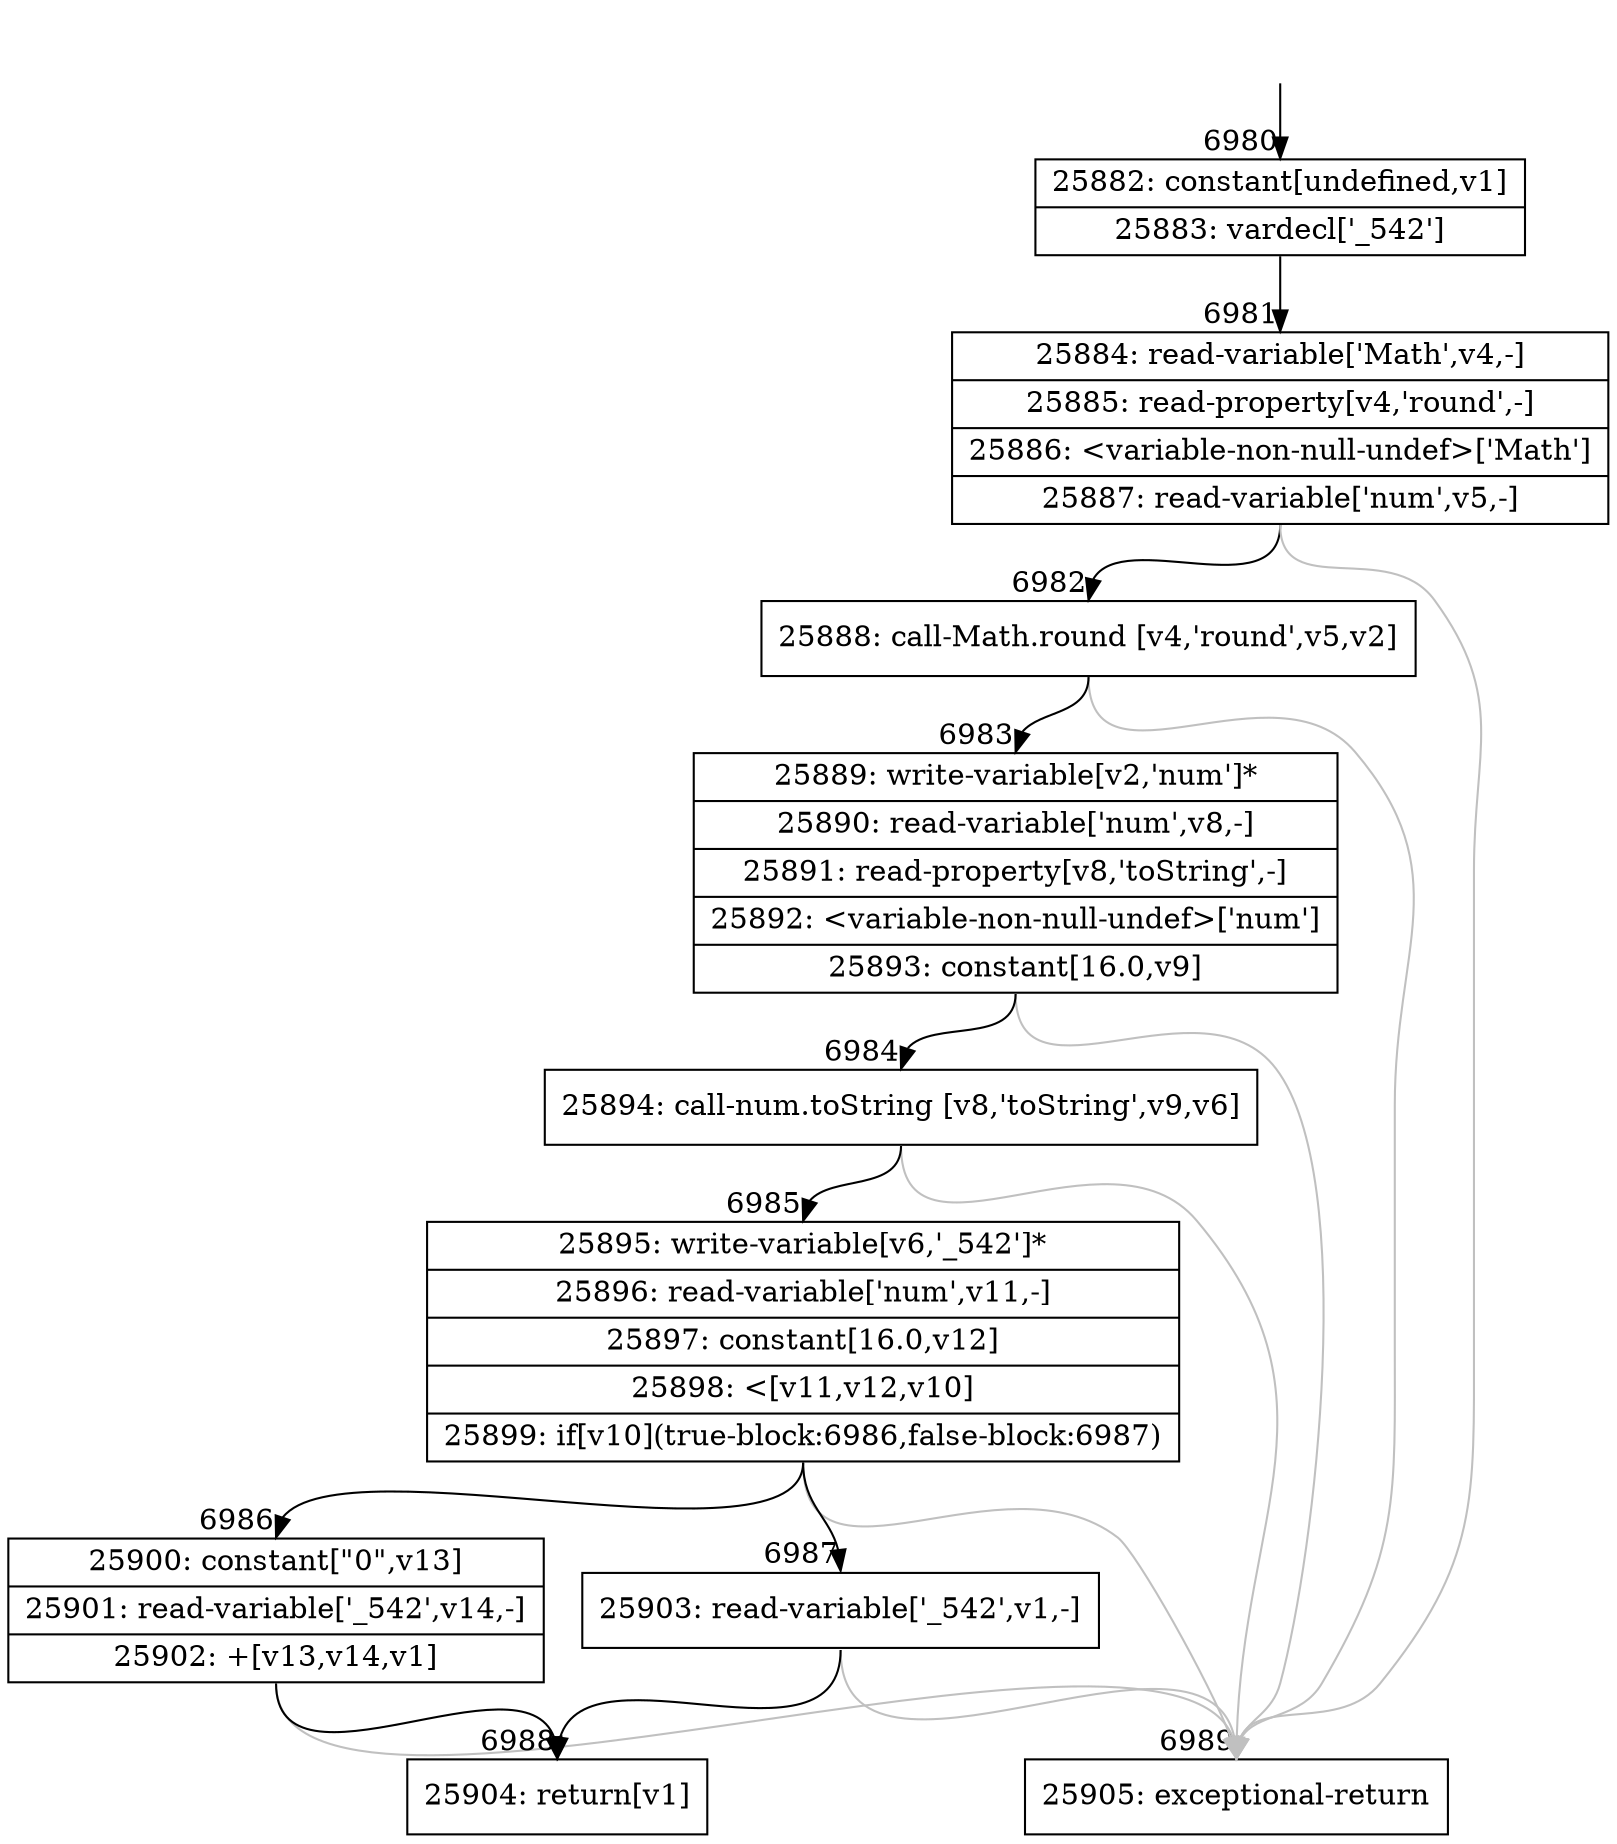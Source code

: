 digraph {
rankdir="TD"
BB_entry469[shape=none,label=""];
BB_entry469 -> BB6980 [tailport=s, headport=n, headlabel="    6980"]
BB6980 [shape=record label="{25882: constant[undefined,v1]|25883: vardecl['_542']}" ] 
BB6980 -> BB6981 [tailport=s, headport=n, headlabel="      6981"]
BB6981 [shape=record label="{25884: read-variable['Math',v4,-]|25885: read-property[v4,'round',-]|25886: \<variable-non-null-undef\>['Math']|25887: read-variable['num',v5,-]}" ] 
BB6981 -> BB6982 [tailport=s, headport=n, headlabel="      6982"]
BB6981 -> BB6989 [tailport=s, headport=n, color=gray, headlabel="      6989"]
BB6982 [shape=record label="{25888: call-Math.round [v4,'round',v5,v2]}" ] 
BB6982 -> BB6983 [tailport=s, headport=n, headlabel="      6983"]
BB6982 -> BB6989 [tailport=s, headport=n, color=gray]
BB6983 [shape=record label="{25889: write-variable[v2,'num']*|25890: read-variable['num',v8,-]|25891: read-property[v8,'toString',-]|25892: \<variable-non-null-undef\>['num']|25893: constant[16.0,v9]}" ] 
BB6983 -> BB6984 [tailport=s, headport=n, headlabel="      6984"]
BB6983 -> BB6989 [tailport=s, headport=n, color=gray]
BB6984 [shape=record label="{25894: call-num.toString [v8,'toString',v9,v6]}" ] 
BB6984 -> BB6985 [tailport=s, headport=n, headlabel="      6985"]
BB6984 -> BB6989 [tailport=s, headport=n, color=gray]
BB6985 [shape=record label="{25895: write-variable[v6,'_542']*|25896: read-variable['num',v11,-]|25897: constant[16.0,v12]|25898: \<[v11,v12,v10]|25899: if[v10](true-block:6986,false-block:6987)}" ] 
BB6985 -> BB6986 [tailport=s, headport=n, headlabel="      6986"]
BB6985 -> BB6987 [tailport=s, headport=n, headlabel="      6987"]
BB6985 -> BB6989 [tailport=s, headport=n, color=gray]
BB6986 [shape=record label="{25900: constant[\"0\",v13]|25901: read-variable['_542',v14,-]|25902: +[v13,v14,v1]}" ] 
BB6986 -> BB6988 [tailport=s, headport=n, headlabel="      6988"]
BB6986 -> BB6989 [tailport=s, headport=n, color=gray]
BB6987 [shape=record label="{25903: read-variable['_542',v1,-]}" ] 
BB6987 -> BB6988 [tailport=s, headport=n]
BB6987 -> BB6989 [tailport=s, headport=n, color=gray]
BB6988 [shape=record label="{25904: return[v1]}" ] 
BB6989 [shape=record label="{25905: exceptional-return}" ] 
//#$~ 5037
}
